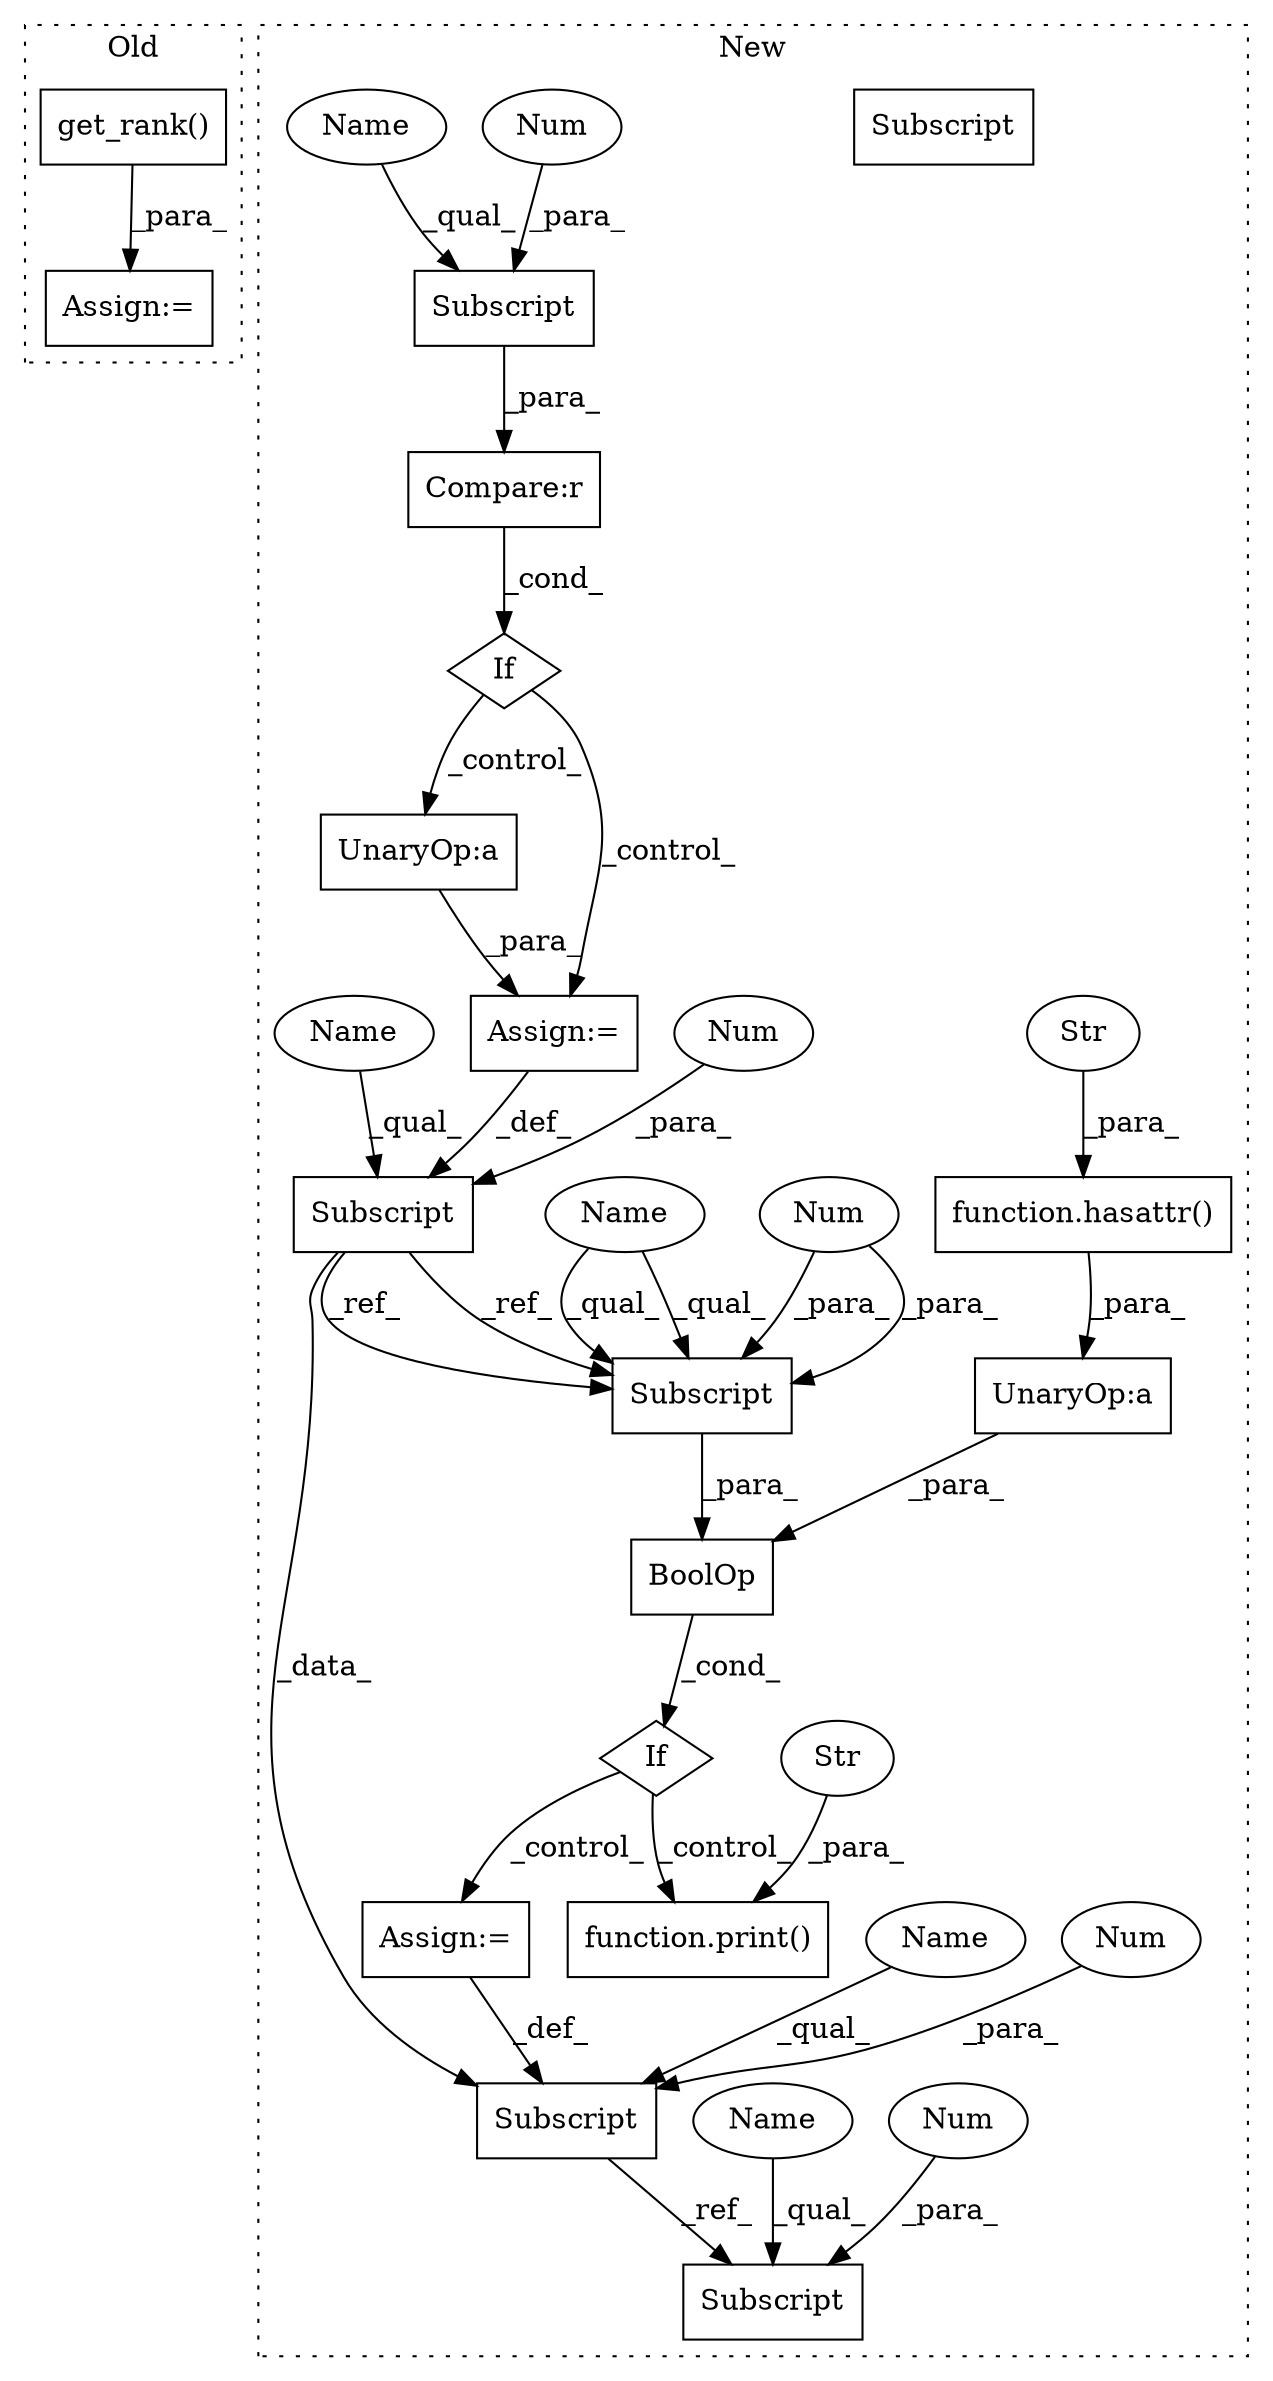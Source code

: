 digraph G {
subgraph cluster0 {
1 [label="get_rank()" a="75" s="1198" l="28" shape="box"];
23 [label="Assign:=" a="68" s="1195" l="3" shape="box"];
label = "Old";
style="dotted";
}
subgraph cluster1 {
2 [label="Subscript" a="63" s="815,0" l="12,0" shape="box"];
3 [label="Assign:=" a="68" s="827" l="3" shape="box"];
4 [label="Subscript" a="63" s="686,0" l="12,0" shape="box"];
5 [label="If" a="96" s="723" l="3" shape="diamond"];
6 [label="UnaryOp:a" a="61" s="701" l="16" shape="box"];
7 [label="If" a="96" s="653" l="3" shape="diamond"];
8 [label="UnaryOp:a" a="61" s="743" l="3" shape="box"];
9 [label="Subscript" a="63" s="1105,0" l="12,0" shape="box"];
10 [label="Compare:r" a="40" s="656" l="20" shape="box"];
11 [label="Subscript" a="63" s="726,0" l="12,0" shape="box"];
12 [label="function.print()" a="75" s="844,967" l="6,1" shape="box"];
13 [label="Subscript" a="63" s="656,0" l="12,0" shape="box"];
14 [label="Str" a="66" s="850" l="117" shape="ellipse"];
15 [label="BoolOp" a="72" s="726" l="79" shape="box"];
16 [label="function.hasattr()" a="75" s="747,804" l="8,1" shape="box"];
17 [label="Str" a="66" s="774" l="30" shape="ellipse"];
18 [label="Num" a="76" s="825" l="1" shape="ellipse"];
19 [label="Num" a="76" s="736" l="1" shape="ellipse"];
20 [label="Num" a="76" s="696" l="1" shape="ellipse"];
21 [label="Num" a="76" s="1115" l="1" shape="ellipse"];
22 [label="Num" a="76" s="666" l="1" shape="ellipse"];
24 [label="Assign:=" a="68" s="698" l="3" shape="box"];
25 [label="Name" a="87" s="656" l="9" shape="ellipse"];
26 [label="Name" a="87" s="1105" l="9" shape="ellipse"];
27 [label="Name" a="87" s="726" l="9" shape="ellipse"];
28 [label="Name" a="87" s="815" l="9" shape="ellipse"];
29 [label="Name" a="87" s="686" l="9" shape="ellipse"];
30 [label="Subscript" a="63" s="726,0" l="12,0" shape="box"];
label = "New";
style="dotted";
}
1 -> 23 [label="_para_"];
2 -> 9 [label="_ref_"];
3 -> 2 [label="_def_"];
4 -> 2 [label="_data_"];
4 -> 30 [label="_ref_"];
4 -> 30 [label="_ref_"];
5 -> 12 [label="_control_"];
5 -> 3 [label="_control_"];
6 -> 24 [label="_para_"];
7 -> 24 [label="_control_"];
7 -> 6 [label="_control_"];
8 -> 15 [label="_para_"];
10 -> 7 [label="_cond_"];
13 -> 10 [label="_para_"];
14 -> 12 [label="_para_"];
15 -> 5 [label="_cond_"];
16 -> 8 [label="_para_"];
17 -> 16 [label="_para_"];
18 -> 2 [label="_para_"];
19 -> 30 [label="_para_"];
19 -> 30 [label="_para_"];
20 -> 4 [label="_para_"];
21 -> 9 [label="_para_"];
22 -> 13 [label="_para_"];
24 -> 4 [label="_def_"];
25 -> 13 [label="_qual_"];
26 -> 9 [label="_qual_"];
27 -> 30 [label="_qual_"];
27 -> 30 [label="_qual_"];
28 -> 2 [label="_qual_"];
29 -> 4 [label="_qual_"];
30 -> 15 [label="_para_"];
}